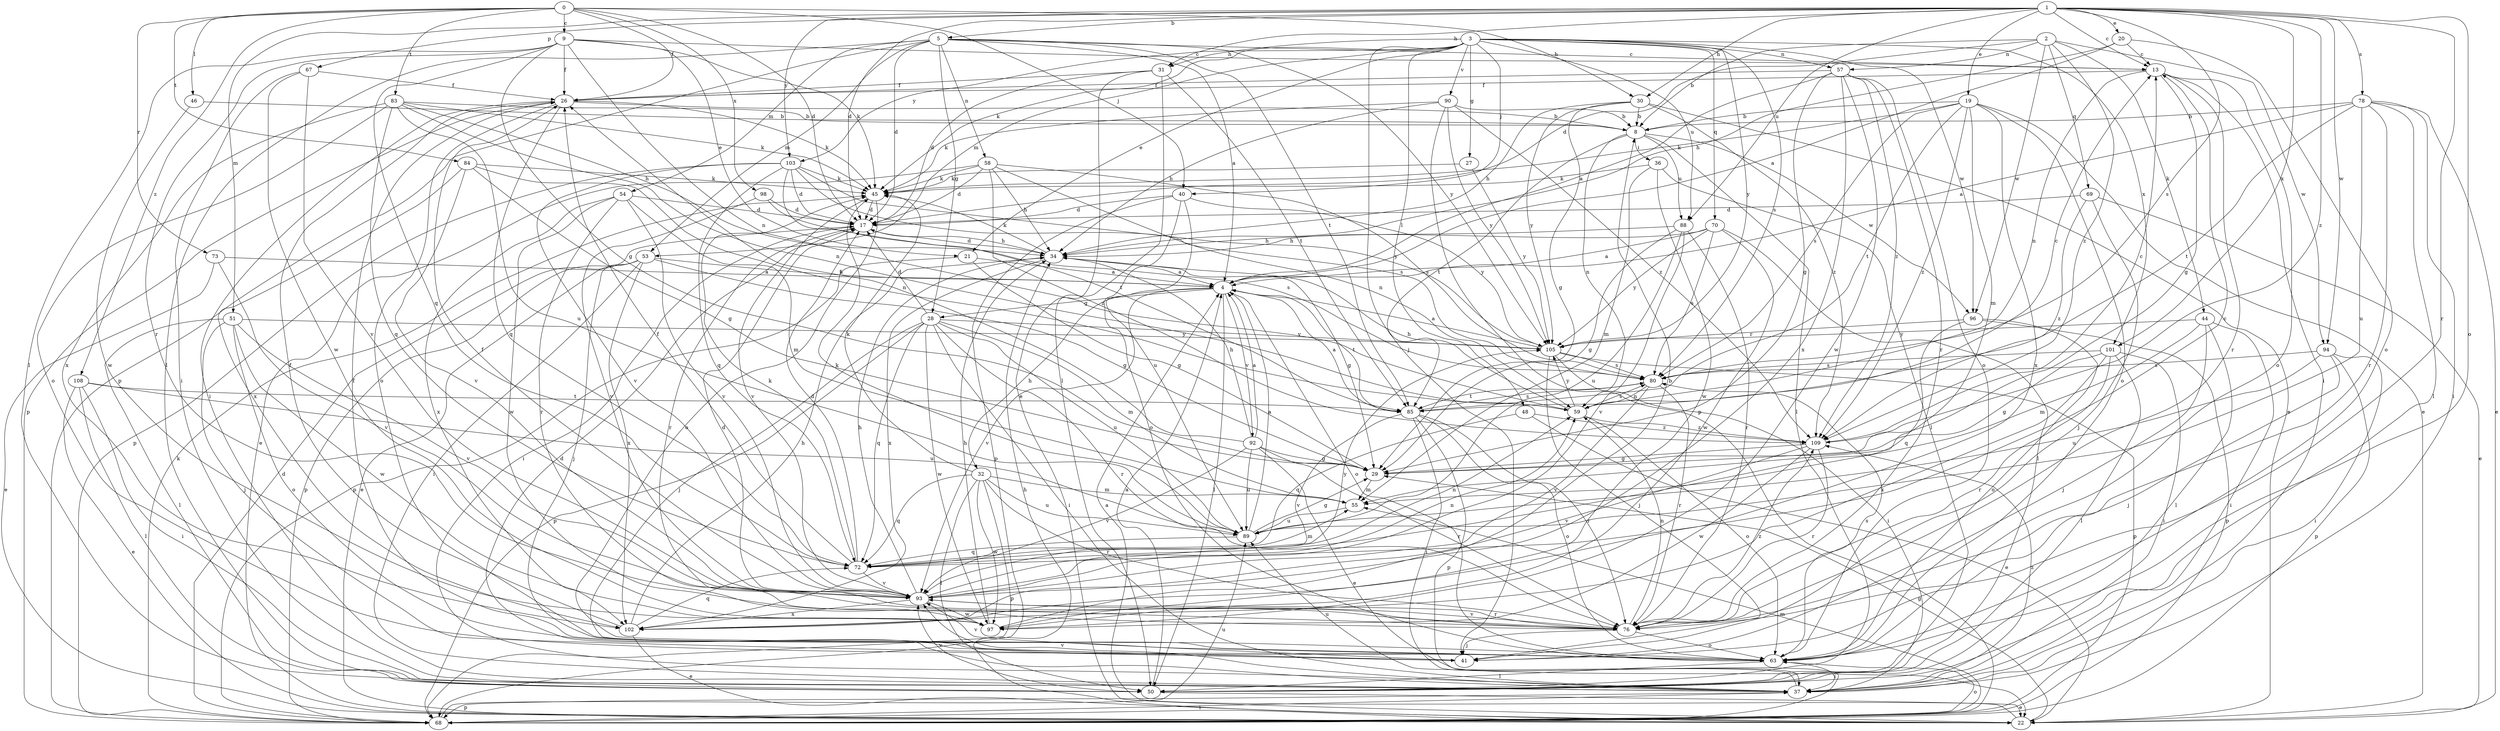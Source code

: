 strict digraph  {
0;
1;
2;
3;
4;
5;
8;
9;
13;
17;
19;
20;
21;
22;
26;
27;
28;
29;
30;
31;
32;
34;
36;
37;
40;
41;
44;
45;
46;
48;
50;
51;
53;
54;
55;
57;
58;
59;
63;
67;
68;
69;
70;
72;
73;
76;
78;
80;
83;
84;
85;
88;
89;
90;
92;
93;
94;
96;
97;
98;
101;
102;
103;
105;
108;
109;
0 -> 9  [label=c];
0 -> 17  [label=d];
0 -> 26  [label=f];
0 -> 30  [label=h];
0 -> 40  [label=j];
0 -> 46  [label=l];
0 -> 73  [label=r];
0 -> 83  [label=t];
0 -> 84  [label=t];
0 -> 98  [label=x];
0 -> 108  [label=z];
1 -> 5  [label=b];
1 -> 13  [label=c];
1 -> 17  [label=d];
1 -> 19  [label=e];
1 -> 20  [label=e];
1 -> 30  [label=h];
1 -> 31  [label=h];
1 -> 51  [label=m];
1 -> 63  [label=o];
1 -> 67  [label=p];
1 -> 76  [label=r];
1 -> 78  [label=s];
1 -> 80  [label=s];
1 -> 88  [label=u];
1 -> 94  [label=w];
1 -> 101  [label=x];
1 -> 103  [label=y];
1 -> 109  [label=z];
2 -> 8  [label=b];
2 -> 17  [label=d];
2 -> 44  [label=k];
2 -> 57  [label=n];
2 -> 69  [label=q];
2 -> 94  [label=w];
2 -> 96  [label=w];
2 -> 109  [label=z];
3 -> 21  [label=e];
3 -> 27  [label=g];
3 -> 31  [label=h];
3 -> 40  [label=j];
3 -> 41  [label=j];
3 -> 45  [label=k];
3 -> 48  [label=l];
3 -> 53  [label=m];
3 -> 57  [label=n];
3 -> 70  [label=q];
3 -> 80  [label=s];
3 -> 88  [label=u];
3 -> 90  [label=v];
3 -> 96  [label=w];
3 -> 101  [label=x];
3 -> 103  [label=y];
3 -> 105  [label=y];
4 -> 28  [label=g];
4 -> 32  [label=h];
4 -> 50  [label=l];
4 -> 63  [label=o];
4 -> 85  [label=t];
4 -> 92  [label=v];
4 -> 93  [label=v];
5 -> 4  [label=a];
5 -> 13  [label=c];
5 -> 17  [label=d];
5 -> 28  [label=g];
5 -> 50  [label=l];
5 -> 53  [label=m];
5 -> 54  [label=m];
5 -> 58  [label=n];
5 -> 68  [label=p];
5 -> 85  [label=t];
5 -> 105  [label=y];
8 -> 36  [label=i];
8 -> 50  [label=l];
8 -> 59  [label=n];
8 -> 85  [label=t];
8 -> 88  [label=u];
8 -> 96  [label=w];
9 -> 13  [label=c];
9 -> 21  [label=e];
9 -> 26  [label=f];
9 -> 29  [label=g];
9 -> 45  [label=k];
9 -> 50  [label=l];
9 -> 59  [label=n];
9 -> 72  [label=q];
9 -> 76  [label=r];
13 -> 26  [label=f];
13 -> 29  [label=g];
13 -> 37  [label=i];
13 -> 59  [label=n];
13 -> 63  [label=o];
13 -> 76  [label=r];
17 -> 34  [label=h];
17 -> 37  [label=i];
17 -> 76  [label=r];
19 -> 8  [label=b];
19 -> 22  [label=e];
19 -> 45  [label=k];
19 -> 55  [label=m];
19 -> 63  [label=o];
19 -> 80  [label=s];
19 -> 85  [label=t];
19 -> 102  [label=x];
19 -> 109  [label=z];
20 -> 4  [label=a];
20 -> 13  [label=c];
20 -> 34  [label=h];
20 -> 63  [label=o];
21 -> 4  [label=a];
21 -> 29  [label=g];
21 -> 68  [label=p];
22 -> 4  [label=a];
22 -> 29  [label=g];
22 -> 34  [label=h];
26 -> 8  [label=b];
26 -> 37  [label=i];
26 -> 45  [label=k];
26 -> 63  [label=o];
26 -> 68  [label=p];
26 -> 72  [label=q];
27 -> 45  [label=k];
27 -> 105  [label=y];
28 -> 17  [label=d];
28 -> 37  [label=i];
28 -> 41  [label=j];
28 -> 55  [label=m];
28 -> 68  [label=p];
28 -> 72  [label=q];
28 -> 76  [label=r];
28 -> 89  [label=u];
28 -> 97  [label=w];
28 -> 105  [label=y];
29 -> 55  [label=m];
30 -> 8  [label=b];
30 -> 22  [label=e];
30 -> 29  [label=g];
30 -> 34  [label=h];
30 -> 105  [label=y];
30 -> 109  [label=z];
31 -> 17  [label=d];
31 -> 22  [label=e];
31 -> 26  [label=f];
31 -> 50  [label=l];
31 -> 85  [label=t];
32 -> 45  [label=k];
32 -> 50  [label=l];
32 -> 55  [label=m];
32 -> 68  [label=p];
32 -> 72  [label=q];
32 -> 76  [label=r];
32 -> 89  [label=u];
32 -> 97  [label=w];
34 -> 4  [label=a];
34 -> 17  [label=d];
34 -> 29  [label=g];
34 -> 45  [label=k];
34 -> 102  [label=x];
36 -> 45  [label=k];
36 -> 50  [label=l];
36 -> 55  [label=m];
36 -> 97  [label=w];
37 -> 17  [label=d];
37 -> 68  [label=p];
37 -> 89  [label=u];
37 -> 93  [label=v];
37 -> 109  [label=z];
40 -> 17  [label=d];
40 -> 63  [label=o];
40 -> 68  [label=p];
40 -> 89  [label=u];
40 -> 105  [label=y];
41 -> 93  [label=v];
44 -> 37  [label=i];
44 -> 41  [label=j];
44 -> 50  [label=l];
44 -> 55  [label=m];
44 -> 105  [label=y];
45 -> 17  [label=d];
45 -> 63  [label=o];
45 -> 93  [label=v];
46 -> 8  [label=b];
46 -> 97  [label=w];
48 -> 22  [label=e];
48 -> 72  [label=q];
48 -> 109  [label=z];
50 -> 4  [label=a];
50 -> 22  [label=e];
50 -> 93  [label=v];
51 -> 41  [label=j];
51 -> 50  [label=l];
51 -> 63  [label=o];
51 -> 93  [label=v];
51 -> 97  [label=w];
51 -> 105  [label=y];
53 -> 4  [label=a];
53 -> 22  [label=e];
53 -> 29  [label=g];
53 -> 37  [label=i];
53 -> 41  [label=j];
53 -> 68  [label=p];
53 -> 102  [label=x];
54 -> 17  [label=d];
54 -> 55  [label=m];
54 -> 76  [label=r];
54 -> 93  [label=v];
54 -> 97  [label=w];
54 -> 102  [label=x];
55 -> 89  [label=u];
57 -> 4  [label=a];
57 -> 26  [label=f];
57 -> 29  [label=g];
57 -> 63  [label=o];
57 -> 76  [label=r];
57 -> 97  [label=w];
57 -> 102  [label=x];
57 -> 109  [label=z];
58 -> 17  [label=d];
58 -> 22  [label=e];
58 -> 34  [label=h];
58 -> 45  [label=k];
58 -> 59  [label=n];
58 -> 80  [label=s];
58 -> 109  [label=z];
59 -> 13  [label=c];
59 -> 34  [label=h];
59 -> 63  [label=o];
59 -> 80  [label=s];
59 -> 105  [label=y];
59 -> 109  [label=z];
63 -> 26  [label=f];
63 -> 37  [label=i];
63 -> 50  [label=l];
63 -> 80  [label=s];
67 -> 26  [label=f];
67 -> 37  [label=i];
67 -> 93  [label=v];
67 -> 97  [label=w];
68 -> 17  [label=d];
68 -> 37  [label=i];
68 -> 45  [label=k];
68 -> 55  [label=m];
68 -> 63  [label=o];
68 -> 89  [label=u];
69 -> 17  [label=d];
69 -> 22  [label=e];
69 -> 41  [label=j];
69 -> 109  [label=z];
70 -> 4  [label=a];
70 -> 34  [label=h];
70 -> 50  [label=l];
70 -> 80  [label=s];
70 -> 97  [label=w];
70 -> 105  [label=y];
72 -> 13  [label=c];
72 -> 17  [label=d];
72 -> 26  [label=f];
72 -> 45  [label=k];
72 -> 55  [label=m];
72 -> 59  [label=n];
72 -> 93  [label=v];
73 -> 4  [label=a];
73 -> 22  [label=e];
73 -> 93  [label=v];
76 -> 17  [label=d];
76 -> 41  [label=j];
76 -> 59  [label=n];
76 -> 63  [label=o];
76 -> 93  [label=v];
76 -> 109  [label=z];
78 -> 4  [label=a];
78 -> 8  [label=b];
78 -> 22  [label=e];
78 -> 37  [label=i];
78 -> 50  [label=l];
78 -> 76  [label=r];
78 -> 85  [label=t];
78 -> 89  [label=u];
80 -> 59  [label=n];
80 -> 76  [label=r];
80 -> 85  [label=t];
80 -> 93  [label=v];
83 -> 8  [label=b];
83 -> 34  [label=h];
83 -> 45  [label=k];
83 -> 59  [label=n];
83 -> 63  [label=o];
83 -> 72  [label=q];
83 -> 89  [label=u];
83 -> 102  [label=x];
84 -> 29  [label=g];
84 -> 45  [label=k];
84 -> 59  [label=n];
84 -> 93  [label=v];
84 -> 102  [label=x];
85 -> 4  [label=a];
85 -> 37  [label=i];
85 -> 63  [label=o];
85 -> 68  [label=p];
85 -> 76  [label=r];
85 -> 80  [label=s];
85 -> 93  [label=v];
88 -> 29  [label=g];
88 -> 34  [label=h];
88 -> 76  [label=r];
88 -> 89  [label=u];
88 -> 93  [label=v];
89 -> 4  [label=a];
89 -> 29  [label=g];
89 -> 45  [label=k];
89 -> 72  [label=q];
90 -> 8  [label=b];
90 -> 34  [label=h];
90 -> 45  [label=k];
90 -> 68  [label=p];
90 -> 105  [label=y];
90 -> 109  [label=z];
92 -> 4  [label=a];
92 -> 22  [label=e];
92 -> 26  [label=f];
92 -> 29  [label=g];
92 -> 34  [label=h];
92 -> 76  [label=r];
92 -> 89  [label=u];
92 -> 93  [label=v];
93 -> 26  [label=f];
93 -> 34  [label=h];
93 -> 59  [label=n];
93 -> 76  [label=r];
93 -> 97  [label=w];
93 -> 102  [label=x];
93 -> 105  [label=y];
94 -> 37  [label=i];
94 -> 41  [label=j];
94 -> 68  [label=p];
94 -> 80  [label=s];
94 -> 89  [label=u];
96 -> 63  [label=o];
96 -> 68  [label=p];
96 -> 72  [label=q];
96 -> 105  [label=r];
97 -> 8  [label=b];
97 -> 34  [label=h];
98 -> 17  [label=d];
98 -> 80  [label=s];
98 -> 93  [label=v];
101 -> 29  [label=g];
101 -> 37  [label=i];
101 -> 50  [label=l];
101 -> 76  [label=r];
101 -> 80  [label=s];
101 -> 102  [label=x];
102 -> 22  [label=e];
102 -> 26  [label=f];
102 -> 34  [label=h];
102 -> 72  [label=q];
103 -> 17  [label=d];
103 -> 45  [label=k];
103 -> 68  [label=p];
103 -> 72  [label=q];
103 -> 80  [label=s];
103 -> 85  [label=t];
103 -> 93  [label=v];
103 -> 105  [label=y];
105 -> 4  [label=a];
105 -> 37  [label=i];
105 -> 41  [label=j];
105 -> 68  [label=p];
105 -> 80  [label=s];
108 -> 22  [label=e];
108 -> 37  [label=i];
108 -> 50  [label=l];
108 -> 85  [label=t];
108 -> 89  [label=u];
109 -> 13  [label=c];
109 -> 29  [label=g];
109 -> 76  [label=r];
109 -> 93  [label=v];
109 -> 97  [label=w];
}
